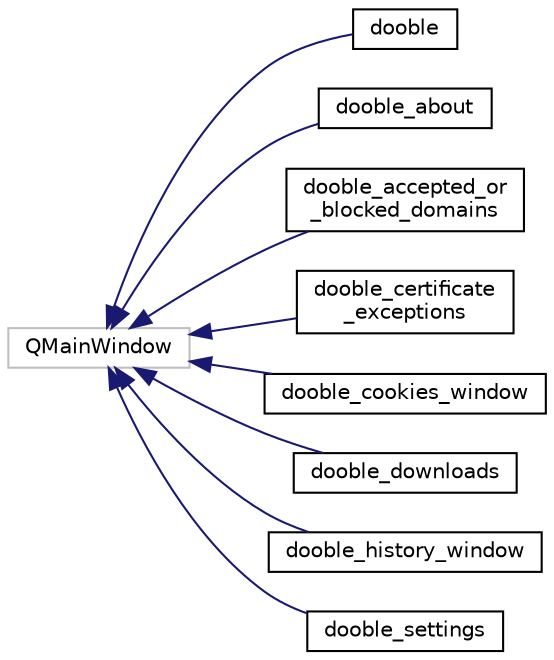 digraph "Graphical Class Hierarchy"
{
  edge [fontname="Helvetica",fontsize="10",labelfontname="Helvetica",labelfontsize="10"];
  node [fontname="Helvetica",fontsize="10",shape=record];
  rankdir="LR";
  Node34 [label="QMainWindow",height=0.2,width=0.4,color="grey75", fillcolor="white", style="filled"];
  Node34 -> Node0 [dir="back",color="midnightblue",fontsize="10",style="solid",fontname="Helvetica"];
  Node0 [label="dooble",height=0.2,width=0.4,color="black", fillcolor="white", style="filled",URL="$classdooble.html"];
  Node34 -> Node36 [dir="back",color="midnightblue",fontsize="10",style="solid",fontname="Helvetica"];
  Node36 [label="dooble_about",height=0.2,width=0.4,color="black", fillcolor="white", style="filled",URL="$classdooble__about.html"];
  Node34 -> Node37 [dir="back",color="midnightblue",fontsize="10",style="solid",fontname="Helvetica"];
  Node37 [label="dooble_accepted_or\l_blocked_domains",height=0.2,width=0.4,color="black", fillcolor="white", style="filled",URL="$classdooble__accepted__or__blocked__domains.html"];
  Node34 -> Node38 [dir="back",color="midnightblue",fontsize="10",style="solid",fontname="Helvetica"];
  Node38 [label="dooble_certificate\l_exceptions",height=0.2,width=0.4,color="black", fillcolor="white", style="filled",URL="$classdooble__certificate__exceptions.html"];
  Node34 -> Node39 [dir="back",color="midnightblue",fontsize="10",style="solid",fontname="Helvetica"];
  Node39 [label="dooble_cookies_window",height=0.2,width=0.4,color="black", fillcolor="white", style="filled",URL="$classdooble__cookies__window.html"];
  Node34 -> Node40 [dir="back",color="midnightblue",fontsize="10",style="solid",fontname="Helvetica"];
  Node40 [label="dooble_downloads",height=0.2,width=0.4,color="black", fillcolor="white", style="filled",URL="$classdooble__downloads.html"];
  Node34 -> Node41 [dir="back",color="midnightblue",fontsize="10",style="solid",fontname="Helvetica"];
  Node41 [label="dooble_history_window",height=0.2,width=0.4,color="black", fillcolor="white", style="filled",URL="$classdooble__history__window.html"];
  Node34 -> Node42 [dir="back",color="midnightblue",fontsize="10",style="solid",fontname="Helvetica"];
  Node42 [label="dooble_settings",height=0.2,width=0.4,color="black", fillcolor="white", style="filled",URL="$classdooble__settings.html"];
}

